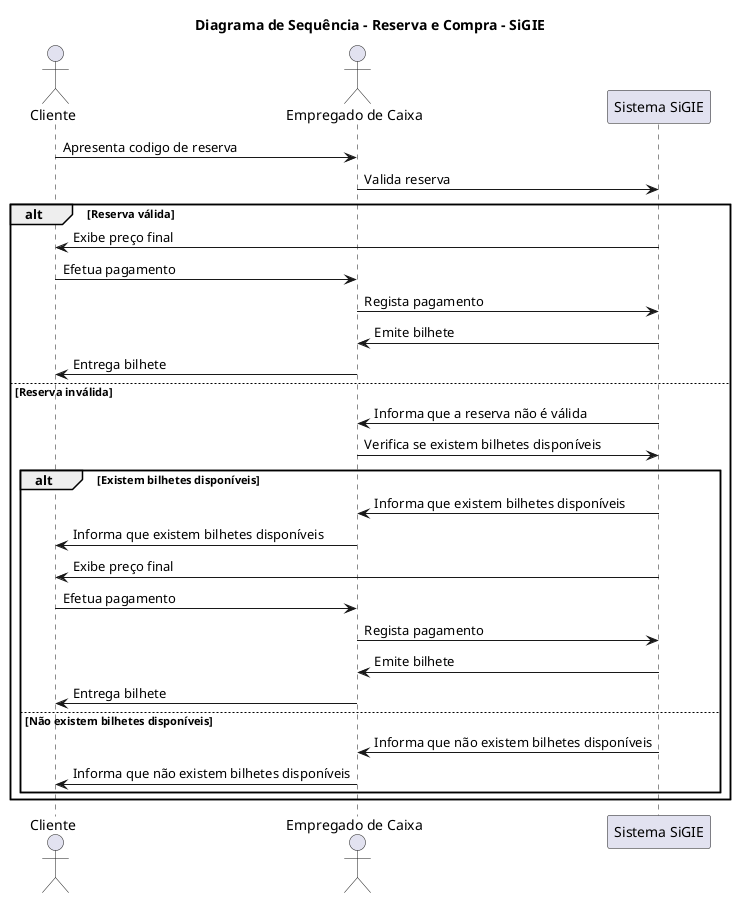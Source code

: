 @startuml diagrama_de_sequencia

title Diagrama de Sequência - Reserva e Compra - SiGIE

actor Cliente
actor "Empregado de Caixa" as Empregado
participant "Sistema SiGIE" as Sistema


Cliente -> Empregado: Apresenta codigo de reserva
Empregado -> Sistema: Valida reserva
alt Reserva válida
    Sistema -> Cliente: Exibe preço final
    Cliente -> Empregado: Efetua pagamento
    Empregado -> Sistema: Regista pagamento
    Sistema -> Empregado: Emite bilhete
    Empregado -> Cliente: Entrega bilhete
else Reserva inválida
    Sistema -> Empregado: Informa que a reserva não é válida
    Empregado -> Sistema: Verifica se existem bilhetes disponíveis
    alt Existem bilhetes disponíveis
        Sistema -> Empregado: Informa que existem bilhetes disponíveis
        Empregado -> Cliente: Informa que existem bilhetes disponíveis
        Sistema -> Cliente: Exibe preço final
        Cliente -> Empregado: Efetua pagamento
        Empregado -> Sistema: Regista pagamento
        Sistema -> Empregado: Emite bilhete
        Empregado -> Cliente: Entrega bilhete
    else Não existem bilhetes disponíveis
        Sistema -> Empregado: Informa que não existem bilhetes disponíveis
        Empregado -> Cliente: Informa que não existem bilhetes disponíveis
    end
end

@enduml
